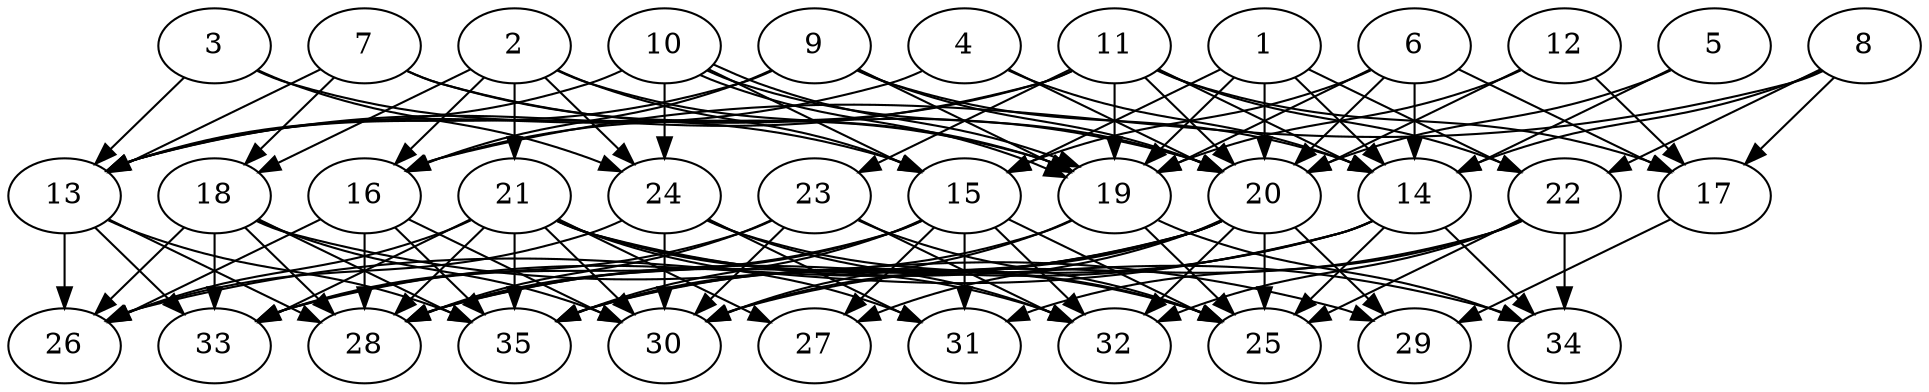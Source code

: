 // DAG automatically generated by daggen at Thu Oct  3 14:05:37 2019
// ./daggen --dot -n 35 --ccr 0.3 --fat 0.7 --regular 0.9 --density 0.7 --mindata 5242880 --maxdata 52428800 
digraph G {
  1 [size="89562453", alpha="0.06", expect_size="26868736"] 
  1 -> 14 [size ="26868736"]
  1 -> 15 [size ="26868736"]
  1 -> 19 [size ="26868736"]
  1 -> 20 [size ="26868736"]
  1 -> 22 [size ="26868736"]
  2 [size="36406613", alpha="0.04", expect_size="10921984"] 
  2 -> 15 [size ="10921984"]
  2 -> 16 [size ="10921984"]
  2 -> 18 [size ="10921984"]
  2 -> 19 [size ="10921984"]
  2 -> 21 [size ="10921984"]
  2 -> 24 [size ="10921984"]
  3 [size="79793493", alpha="0.07", expect_size="23938048"] 
  3 -> 13 [size ="23938048"]
  3 -> 15 [size ="23938048"]
  3 -> 24 [size ="23938048"]
  4 [size="73953280", alpha="0.10", expect_size="22185984"] 
  4 -> 13 [size ="22185984"]
  4 -> 14 [size ="22185984"]
  4 -> 20 [size ="22185984"]
  5 [size="41786027", alpha="0.19", expect_size="12535808"] 
  5 -> 14 [size ="12535808"]
  5 -> 20 [size ="12535808"]
  6 [size="111513600", alpha="0.13", expect_size="33454080"] 
  6 -> 14 [size ="33454080"]
  6 -> 15 [size ="33454080"]
  6 -> 17 [size ="33454080"]
  6 -> 19 [size ="33454080"]
  6 -> 20 [size ="33454080"]
  7 [size="170373120", alpha="0.11", expect_size="51111936"] 
  7 -> 13 [size ="51111936"]
  7 -> 18 [size ="51111936"]
  7 -> 19 [size ="51111936"]
  7 -> 20 [size ="51111936"]
  8 [size="171608747", alpha="0.02", expect_size="51482624"] 
  8 -> 14 [size ="51482624"]
  8 -> 16 [size ="51482624"]
  8 -> 17 [size ="51482624"]
  8 -> 22 [size ="51482624"]
  9 [size="128713387", alpha="0.04", expect_size="38614016"] 
  9 -> 13 [size ="38614016"]
  9 -> 14 [size ="38614016"]
  9 -> 16 [size ="38614016"]
  9 -> 19 [size ="38614016"]
  9 -> 20 [size ="38614016"]
  10 [size="134475093", alpha="0.00", expect_size="40342528"] 
  10 -> 13 [size ="40342528"]
  10 -> 15 [size ="40342528"]
  10 -> 19 [size ="40342528"]
  10 -> 19 [size ="40342528"]
  10 -> 20 [size ="40342528"]
  10 -> 24 [size ="40342528"]
  11 [size="149288960", alpha="0.14", expect_size="44786688"] 
  11 -> 13 [size ="44786688"]
  11 -> 14 [size ="44786688"]
  11 -> 16 [size ="44786688"]
  11 -> 17 [size ="44786688"]
  11 -> 19 [size ="44786688"]
  11 -> 20 [size ="44786688"]
  11 -> 22 [size ="44786688"]
  11 -> 23 [size ="44786688"]
  12 [size="42117120", alpha="0.11", expect_size="12635136"] 
  12 -> 17 [size ="12635136"]
  12 -> 19 [size ="12635136"]
  12 -> 20 [size ="12635136"]
  13 [size="69652480", alpha="0.18", expect_size="20895744"] 
  13 -> 26 [size ="20895744"]
  13 -> 28 [size ="20895744"]
  13 -> 33 [size ="20895744"]
  13 -> 35 [size ="20895744"]
  14 [size="124016640", alpha="0.10", expect_size="37204992"] 
  14 -> 25 [size ="37204992"]
  14 -> 26 [size ="37204992"]
  14 -> 28 [size ="37204992"]
  14 -> 34 [size ="37204992"]
  14 -> 35 [size ="37204992"]
  15 [size="43557547", alpha="0.10", expect_size="13067264"] 
  15 -> 25 [size ="13067264"]
  15 -> 27 [size ="13067264"]
  15 -> 28 [size ="13067264"]
  15 -> 31 [size ="13067264"]
  15 -> 32 [size ="13067264"]
  15 -> 33 [size ="13067264"]
  15 -> 35 [size ="13067264"]
  16 [size="35819520", alpha="0.18", expect_size="10745856"] 
  16 -> 26 [size ="10745856"]
  16 -> 28 [size ="10745856"]
  16 -> 30 [size ="10745856"]
  16 -> 35 [size ="10745856"]
  17 [size="134731093", alpha="0.06", expect_size="40419328"] 
  17 -> 29 [size ="40419328"]
  18 [size="65443840", alpha="0.04", expect_size="19633152"] 
  18 -> 26 [size ="19633152"]
  18 -> 28 [size ="19633152"]
  18 -> 29 [size ="19633152"]
  18 -> 30 [size ="19633152"]
  18 -> 33 [size ="19633152"]
  18 -> 35 [size ="19633152"]
  19 [size="81250987", alpha="0.19", expect_size="24375296"] 
  19 -> 25 [size ="24375296"]
  19 -> 30 [size ="24375296"]
  19 -> 34 [size ="24375296"]
  19 -> 35 [size ="24375296"]
  20 [size="108933120", alpha="0.05", expect_size="32679936"] 
  20 -> 25 [size ="32679936"]
  20 -> 27 [size ="32679936"]
  20 -> 28 [size ="32679936"]
  20 -> 29 [size ="32679936"]
  20 -> 30 [size ="32679936"]
  20 -> 32 [size ="32679936"]
  20 -> 33 [size ="32679936"]
  20 -> 35 [size ="32679936"]
  21 [size="110609067", alpha="0.00", expect_size="33182720"] 
  21 -> 25 [size ="33182720"]
  21 -> 26 [size ="33182720"]
  21 -> 27 [size ="33182720"]
  21 -> 28 [size ="33182720"]
  21 -> 30 [size ="33182720"]
  21 -> 31 [size ="33182720"]
  21 -> 32 [size ="33182720"]
  21 -> 33 [size ="33182720"]
  21 -> 34 [size ="33182720"]
  21 -> 35 [size ="33182720"]
  22 [size="64720213", alpha="0.18", expect_size="19416064"] 
  22 -> 25 [size ="19416064"]
  22 -> 30 [size ="19416064"]
  22 -> 31 [size ="19416064"]
  22 -> 32 [size ="19416064"]
  22 -> 34 [size ="19416064"]
  23 [size="151811413", alpha="0.03", expect_size="45543424"] 
  23 -> 25 [size ="45543424"]
  23 -> 28 [size ="45543424"]
  23 -> 30 [size ="45543424"]
  23 -> 32 [size ="45543424"]
  23 -> 33 [size ="45543424"]
  24 [size="136198827", alpha="0.16", expect_size="40859648"] 
  24 -> 25 [size ="40859648"]
  24 -> 26 [size ="40859648"]
  24 -> 30 [size ="40859648"]
  24 -> 31 [size ="40859648"]
  24 -> 32 [size ="40859648"]
  25 [size="55364267", alpha="0.11", expect_size="16609280"] 
  26 [size="136949760", alpha="0.19", expect_size="41084928"] 
  27 [size="124852907", alpha="0.06", expect_size="37455872"] 
  28 [size="18234027", alpha="0.12", expect_size="5470208"] 
  29 [size="51531093", alpha="0.13", expect_size="15459328"] 
  30 [size="46793387", alpha="0.09", expect_size="14038016"] 
  31 [size="88084480", alpha="0.01", expect_size="26425344"] 
  32 [size="90207573", alpha="0.17", expect_size="27062272"] 
  33 [size="72093013", alpha="0.19", expect_size="21627904"] 
  34 [size="96061440", alpha="0.15", expect_size="28818432"] 
  35 [size="61300053", alpha="0.14", expect_size="18390016"] 
}
